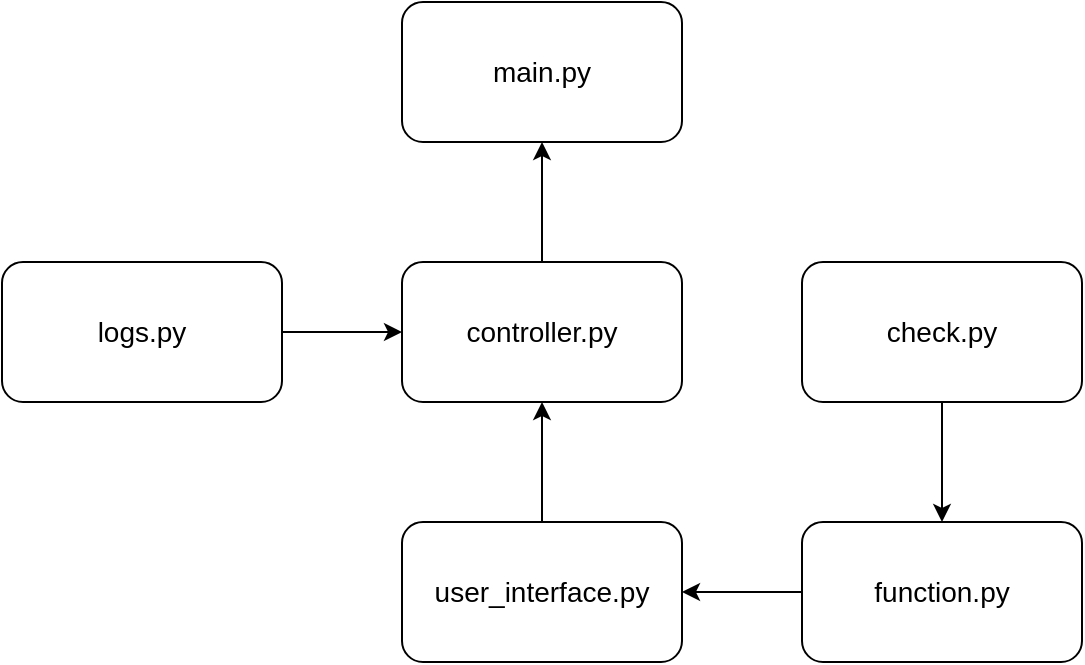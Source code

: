 <mxfile>
    <diagram id="MWoBd-Zw7L9W8G8Vznvl" name="Страница 1">
        <mxGraphModel dx="1444" dy="589" grid="1" gridSize="10" guides="1" tooltips="1" connect="1" arrows="1" fold="1" page="1" pageScale="1" pageWidth="827" pageHeight="1169" math="0" shadow="0">
            <root>
                <mxCell id="0"/>
                <mxCell id="1" parent="0"/>
                <mxCell id="2" value="&lt;font style=&quot;font-size: 14px&quot;&gt;main.py&lt;/font&gt;" style="rounded=1;whiteSpace=wrap;html=1;" vertex="1" parent="1">
                    <mxGeometry x="290" y="40" width="140" height="70" as="geometry"/>
                </mxCell>
                <mxCell id="3" value="&lt;font style=&quot;font-size: 14px&quot;&gt;controller.py&lt;/font&gt;" style="rounded=1;whiteSpace=wrap;html=1;" vertex="1" parent="1">
                    <mxGeometry x="290" y="170" width="140" height="70" as="geometry"/>
                </mxCell>
                <mxCell id="4" value="&lt;font style=&quot;font-size: 14px&quot;&gt;function.py&lt;/font&gt;" style="rounded=1;whiteSpace=wrap;html=1;" vertex="1" parent="1">
                    <mxGeometry x="490" y="300" width="140" height="70" as="geometry"/>
                </mxCell>
                <mxCell id="5" value="&lt;font style=&quot;font-size: 14px&quot;&gt;check.py&lt;/font&gt;" style="rounded=1;whiteSpace=wrap;html=1;" vertex="1" parent="1">
                    <mxGeometry x="490" y="170" width="140" height="70" as="geometry"/>
                </mxCell>
                <mxCell id="6" value="&lt;font style=&quot;font-size: 14px&quot;&gt;user_interface.py&lt;/font&gt;" style="rounded=1;whiteSpace=wrap;html=1;" vertex="1" parent="1">
                    <mxGeometry x="290" y="300" width="140" height="70" as="geometry"/>
                </mxCell>
                <mxCell id="7" value="&lt;font style=&quot;font-size: 14px&quot;&gt;logs.py&lt;/font&gt;" style="rounded=1;whiteSpace=wrap;html=1;" vertex="1" parent="1">
                    <mxGeometry x="90" y="170" width="140" height="70" as="geometry"/>
                </mxCell>
                <mxCell id="8" value="" style="endArrow=classic;html=1;fontSize=14;entryX=0.5;entryY=1;entryDx=0;entryDy=0;exitX=0.5;exitY=0;exitDx=0;exitDy=0;" edge="1" parent="1" source="3" target="2">
                    <mxGeometry width="50" height="50" relative="1" as="geometry">
                        <mxPoint x="390" y="330" as="sourcePoint"/>
                        <mxPoint x="440" y="280" as="targetPoint"/>
                    </mxGeometry>
                </mxCell>
                <mxCell id="9" value="" style="endArrow=classic;html=1;fontSize=14;entryX=0;entryY=0.5;entryDx=0;entryDy=0;exitX=1;exitY=0.5;exitDx=0;exitDy=0;" edge="1" parent="1" source="7" target="3">
                    <mxGeometry width="50" height="50" relative="1" as="geometry">
                        <mxPoint x="180" y="330" as="sourcePoint"/>
                        <mxPoint x="230" y="280" as="targetPoint"/>
                    </mxGeometry>
                </mxCell>
                <mxCell id="10" value="" style="endArrow=classic;html=1;fontSize=14;entryX=0.5;entryY=1;entryDx=0;entryDy=0;exitX=0.5;exitY=0;exitDx=0;exitDy=0;" edge="1" parent="1" source="6" target="3">
                    <mxGeometry width="50" height="50" relative="1" as="geometry">
                        <mxPoint x="170" y="350" as="sourcePoint"/>
                        <mxPoint x="220" y="300" as="targetPoint"/>
                    </mxGeometry>
                </mxCell>
                <mxCell id="11" value="" style="endArrow=classic;html=1;fontSize=14;entryX=1;entryY=0.5;entryDx=0;entryDy=0;exitX=0;exitY=0.5;exitDx=0;exitDy=0;" edge="1" parent="1" source="4" target="6">
                    <mxGeometry width="50" height="50" relative="1" as="geometry">
                        <mxPoint x="670" y="300" as="sourcePoint"/>
                        <mxPoint x="720" y="250" as="targetPoint"/>
                    </mxGeometry>
                </mxCell>
                <mxCell id="12" value="" style="endArrow=classic;html=1;fontSize=14;entryX=0.5;entryY=0;entryDx=0;entryDy=0;exitX=0.5;exitY=1;exitDx=0;exitDy=0;" edge="1" parent="1" source="5" target="4">
                    <mxGeometry width="50" height="50" relative="1" as="geometry">
                        <mxPoint x="600" y="270" as="sourcePoint"/>
                        <mxPoint x="710" y="230" as="targetPoint"/>
                    </mxGeometry>
                </mxCell>
            </root>
        </mxGraphModel>
    </diagram>
</mxfile>